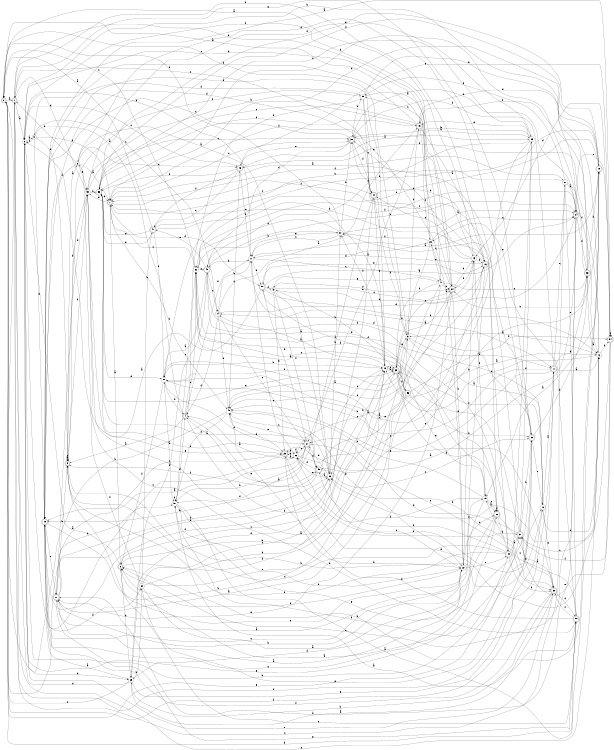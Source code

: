digraph n50_7 {
__start0 [label="" shape="none"];

rankdir=LR;
size="8,5";

s0 [style="rounded,filled", color="black", fillcolor="white" shape="doublecircle", label="0"];
s1 [style="rounded,filled", color="black", fillcolor="white" shape="doublecircle", label="1"];
s2 [style="filled", color="black", fillcolor="white" shape="circle", label="2"];
s3 [style="filled", color="black", fillcolor="white" shape="circle", label="3"];
s4 [style="rounded,filled", color="black", fillcolor="white" shape="doublecircle", label="4"];
s5 [style="rounded,filled", color="black", fillcolor="white" shape="doublecircle", label="5"];
s6 [style="filled", color="black", fillcolor="white" shape="circle", label="6"];
s7 [style="rounded,filled", color="black", fillcolor="white" shape="doublecircle", label="7"];
s8 [style="rounded,filled", color="black", fillcolor="white" shape="doublecircle", label="8"];
s9 [style="filled", color="black", fillcolor="white" shape="circle", label="9"];
s10 [style="filled", color="black", fillcolor="white" shape="circle", label="10"];
s11 [style="rounded,filled", color="black", fillcolor="white" shape="doublecircle", label="11"];
s12 [style="filled", color="black", fillcolor="white" shape="circle", label="12"];
s13 [style="filled", color="black", fillcolor="white" shape="circle", label="13"];
s14 [style="filled", color="black", fillcolor="white" shape="circle", label="14"];
s15 [style="rounded,filled", color="black", fillcolor="white" shape="doublecircle", label="15"];
s16 [style="rounded,filled", color="black", fillcolor="white" shape="doublecircle", label="16"];
s17 [style="filled", color="black", fillcolor="white" shape="circle", label="17"];
s18 [style="rounded,filled", color="black", fillcolor="white" shape="doublecircle", label="18"];
s19 [style="filled", color="black", fillcolor="white" shape="circle", label="19"];
s20 [style="rounded,filled", color="black", fillcolor="white" shape="doublecircle", label="20"];
s21 [style="rounded,filled", color="black", fillcolor="white" shape="doublecircle", label="21"];
s22 [style="filled", color="black", fillcolor="white" shape="circle", label="22"];
s23 [style="filled", color="black", fillcolor="white" shape="circle", label="23"];
s24 [style="rounded,filled", color="black", fillcolor="white" shape="doublecircle", label="24"];
s25 [style="rounded,filled", color="black", fillcolor="white" shape="doublecircle", label="25"];
s26 [style="filled", color="black", fillcolor="white" shape="circle", label="26"];
s27 [style="rounded,filled", color="black", fillcolor="white" shape="doublecircle", label="27"];
s28 [style="rounded,filled", color="black", fillcolor="white" shape="doublecircle", label="28"];
s29 [style="filled", color="black", fillcolor="white" shape="circle", label="29"];
s30 [style="rounded,filled", color="black", fillcolor="white" shape="doublecircle", label="30"];
s31 [style="rounded,filled", color="black", fillcolor="white" shape="doublecircle", label="31"];
s32 [style="rounded,filled", color="black", fillcolor="white" shape="doublecircle", label="32"];
s33 [style="rounded,filled", color="black", fillcolor="white" shape="doublecircle", label="33"];
s34 [style="rounded,filled", color="black", fillcolor="white" shape="doublecircle", label="34"];
s35 [style="rounded,filled", color="black", fillcolor="white" shape="doublecircle", label="35"];
s36 [style="filled", color="black", fillcolor="white" shape="circle", label="36"];
s37 [style="filled", color="black", fillcolor="white" shape="circle", label="37"];
s38 [style="rounded,filled", color="black", fillcolor="white" shape="doublecircle", label="38"];
s39 [style="filled", color="black", fillcolor="white" shape="circle", label="39"];
s40 [style="filled", color="black", fillcolor="white" shape="circle", label="40"];
s41 [style="filled", color="black", fillcolor="white" shape="circle", label="41"];
s42 [style="filled", color="black", fillcolor="white" shape="circle", label="42"];
s43 [style="filled", color="black", fillcolor="white" shape="circle", label="43"];
s44 [style="rounded,filled", color="black", fillcolor="white" shape="doublecircle", label="44"];
s45 [style="rounded,filled", color="black", fillcolor="white" shape="doublecircle", label="45"];
s46 [style="rounded,filled", color="black", fillcolor="white" shape="doublecircle", label="46"];
s47 [style="rounded,filled", color="black", fillcolor="white" shape="doublecircle", label="47"];
s48 [style="rounded,filled", color="black", fillcolor="white" shape="doublecircle", label="48"];
s49 [style="rounded,filled", color="black", fillcolor="white" shape="doublecircle", label="49"];
s50 [style="filled", color="black", fillcolor="white" shape="circle", label="50"];
s51 [style="filled", color="black", fillcolor="white" shape="circle", label="51"];
s52 [style="filled", color="black", fillcolor="white" shape="circle", label="52"];
s53 [style="rounded,filled", color="black", fillcolor="white" shape="doublecircle", label="53"];
s54 [style="rounded,filled", color="black", fillcolor="white" shape="doublecircle", label="54"];
s55 [style="filled", color="black", fillcolor="white" shape="circle", label="55"];
s56 [style="rounded,filled", color="black", fillcolor="white" shape="doublecircle", label="56"];
s57 [style="rounded,filled", color="black", fillcolor="white" shape="doublecircle", label="57"];
s58 [style="rounded,filled", color="black", fillcolor="white" shape="doublecircle", label="58"];
s59 [style="filled", color="black", fillcolor="white" shape="circle", label="59"];
s60 [style="filled", color="black", fillcolor="white" shape="circle", label="60"];
s61 [style="filled", color="black", fillcolor="white" shape="circle", label="61"];
s0 -> s1 [label="a"];
s0 -> s58 [label="b"];
s0 -> s52 [label="c"];
s0 -> s51 [label="d"];
s0 -> s31 [label="e"];
s0 -> s11 [label="f"];
s1 -> s2 [label="a"];
s1 -> s34 [label="b"];
s1 -> s12 [label="c"];
s1 -> s59 [label="d"];
s1 -> s32 [label="e"];
s1 -> s10 [label="f"];
s2 -> s3 [label="a"];
s2 -> s48 [label="b"];
s2 -> s46 [label="c"];
s2 -> s29 [label="d"];
s2 -> s20 [label="e"];
s2 -> s43 [label="f"];
s3 -> s4 [label="a"];
s3 -> s5 [label="b"];
s3 -> s14 [label="c"];
s3 -> s2 [label="d"];
s3 -> s28 [label="e"];
s3 -> s7 [label="f"];
s4 -> s5 [label="a"];
s4 -> s13 [label="b"];
s4 -> s52 [label="c"];
s4 -> s50 [label="d"];
s4 -> s45 [label="e"];
s4 -> s17 [label="f"];
s5 -> s6 [label="a"];
s5 -> s5 [label="b"];
s5 -> s5 [label="c"];
s5 -> s59 [label="d"];
s5 -> s58 [label="e"];
s5 -> s59 [label="f"];
s6 -> s7 [label="a"];
s6 -> s1 [label="b"];
s6 -> s46 [label="c"];
s6 -> s32 [label="d"];
s6 -> s59 [label="e"];
s6 -> s28 [label="f"];
s7 -> s8 [label="a"];
s7 -> s40 [label="b"];
s7 -> s38 [label="c"];
s7 -> s57 [label="d"];
s7 -> s59 [label="e"];
s7 -> s61 [label="f"];
s8 -> s2 [label="a"];
s8 -> s9 [label="b"];
s8 -> s13 [label="c"];
s8 -> s29 [label="d"];
s8 -> s22 [label="e"];
s8 -> s9 [label="f"];
s9 -> s10 [label="a"];
s9 -> s11 [label="b"];
s9 -> s0 [label="c"];
s9 -> s28 [label="d"];
s9 -> s50 [label="e"];
s9 -> s15 [label="f"];
s10 -> s11 [label="a"];
s10 -> s5 [label="b"];
s10 -> s35 [label="c"];
s10 -> s12 [label="d"];
s10 -> s30 [label="e"];
s10 -> s52 [label="f"];
s11 -> s12 [label="a"];
s11 -> s50 [label="b"];
s11 -> s61 [label="c"];
s11 -> s33 [label="d"];
s11 -> s40 [label="e"];
s11 -> s38 [label="f"];
s12 -> s9 [label="a"];
s12 -> s2 [label="b"];
s12 -> s13 [label="c"];
s12 -> s46 [label="d"];
s12 -> s25 [label="e"];
s12 -> s54 [label="f"];
s13 -> s14 [label="a"];
s13 -> s35 [label="b"];
s13 -> s36 [label="c"];
s13 -> s35 [label="d"];
s13 -> s7 [label="e"];
s13 -> s37 [label="f"];
s14 -> s15 [label="a"];
s14 -> s17 [label="b"];
s14 -> s27 [label="c"];
s14 -> s24 [label="d"];
s14 -> s40 [label="e"];
s14 -> s4 [label="f"];
s15 -> s16 [label="a"];
s15 -> s59 [label="b"];
s15 -> s23 [label="c"];
s15 -> s3 [label="d"];
s15 -> s27 [label="e"];
s15 -> s53 [label="f"];
s16 -> s17 [label="a"];
s16 -> s21 [label="b"];
s16 -> s38 [label="c"];
s16 -> s40 [label="d"];
s16 -> s42 [label="e"];
s16 -> s1 [label="f"];
s17 -> s18 [label="a"];
s17 -> s49 [label="b"];
s17 -> s41 [label="c"];
s17 -> s2 [label="d"];
s17 -> s57 [label="e"];
s17 -> s11 [label="f"];
s18 -> s19 [label="a"];
s18 -> s8 [label="b"];
s18 -> s52 [label="c"];
s18 -> s7 [label="d"];
s18 -> s53 [label="e"];
s18 -> s50 [label="f"];
s19 -> s20 [label="a"];
s19 -> s40 [label="b"];
s19 -> s20 [label="c"];
s19 -> s29 [label="d"];
s19 -> s13 [label="e"];
s19 -> s26 [label="f"];
s20 -> s21 [label="a"];
s20 -> s48 [label="b"];
s20 -> s28 [label="c"];
s20 -> s20 [label="d"];
s20 -> s30 [label="e"];
s20 -> s7 [label="f"];
s21 -> s22 [label="a"];
s21 -> s5 [label="b"];
s21 -> s25 [label="c"];
s21 -> s36 [label="d"];
s21 -> s58 [label="e"];
s21 -> s36 [label="f"];
s22 -> s23 [label="a"];
s22 -> s43 [label="b"];
s22 -> s36 [label="c"];
s22 -> s20 [label="d"];
s22 -> s48 [label="e"];
s22 -> s8 [label="f"];
s23 -> s0 [label="a"];
s23 -> s9 [label="b"];
s23 -> s24 [label="c"];
s23 -> s57 [label="d"];
s23 -> s41 [label="e"];
s23 -> s37 [label="f"];
s24 -> s25 [label="a"];
s24 -> s21 [label="b"];
s24 -> s8 [label="c"];
s24 -> s38 [label="d"];
s24 -> s54 [label="e"];
s24 -> s33 [label="f"];
s25 -> s26 [label="a"];
s25 -> s22 [label="b"];
s25 -> s2 [label="c"];
s25 -> s26 [label="d"];
s25 -> s10 [label="e"];
s25 -> s53 [label="f"];
s26 -> s4 [label="a"];
s26 -> s25 [label="b"];
s26 -> s27 [label="c"];
s26 -> s16 [label="d"];
s26 -> s17 [label="e"];
s26 -> s26 [label="f"];
s27 -> s28 [label="a"];
s27 -> s51 [label="b"];
s27 -> s30 [label="c"];
s27 -> s45 [label="d"];
s27 -> s40 [label="e"];
s27 -> s51 [label="f"];
s28 -> s29 [label="a"];
s28 -> s35 [label="b"];
s28 -> s22 [label="c"];
s28 -> s60 [label="d"];
s28 -> s21 [label="e"];
s28 -> s55 [label="f"];
s29 -> s30 [label="a"];
s29 -> s60 [label="b"];
s29 -> s0 [label="c"];
s29 -> s1 [label="d"];
s29 -> s11 [label="e"];
s29 -> s44 [label="f"];
s30 -> s31 [label="a"];
s30 -> s29 [label="b"];
s30 -> s19 [label="c"];
s30 -> s58 [label="d"];
s30 -> s2 [label="e"];
s30 -> s28 [label="f"];
s31 -> s7 [label="a"];
s31 -> s32 [label="b"];
s31 -> s12 [label="c"];
s31 -> s27 [label="d"];
s31 -> s35 [label="e"];
s31 -> s39 [label="f"];
s32 -> s8 [label="a"];
s32 -> s33 [label="b"];
s32 -> s37 [label="c"];
s32 -> s14 [label="d"];
s32 -> s10 [label="e"];
s32 -> s51 [label="f"];
s33 -> s12 [label="a"];
s33 -> s18 [label="b"];
s33 -> s34 [label="c"];
s33 -> s53 [label="d"];
s33 -> s15 [label="e"];
s33 -> s15 [label="f"];
s34 -> s35 [label="a"];
s34 -> s22 [label="b"];
s34 -> s55 [label="c"];
s34 -> s43 [label="d"];
s34 -> s21 [label="e"];
s34 -> s7 [label="f"];
s35 -> s12 [label="a"];
s35 -> s36 [label="b"];
s35 -> s34 [label="c"];
s35 -> s20 [label="d"];
s35 -> s9 [label="e"];
s35 -> s56 [label="f"];
s36 -> s6 [label="a"];
s36 -> s37 [label="b"];
s36 -> s40 [label="c"];
s36 -> s27 [label="d"];
s36 -> s26 [label="e"];
s36 -> s28 [label="f"];
s37 -> s24 [label="a"];
s37 -> s38 [label="b"];
s37 -> s17 [label="c"];
s37 -> s52 [label="d"];
s37 -> s17 [label="e"];
s37 -> s0 [label="f"];
s38 -> s39 [label="a"];
s38 -> s55 [label="b"];
s38 -> s28 [label="c"];
s38 -> s49 [label="d"];
s38 -> s46 [label="e"];
s38 -> s44 [label="f"];
s39 -> s40 [label="a"];
s39 -> s38 [label="b"];
s39 -> s53 [label="c"];
s39 -> s15 [label="d"];
s39 -> s45 [label="e"];
s39 -> s49 [label="f"];
s40 -> s41 [label="a"];
s40 -> s0 [label="b"];
s40 -> s46 [label="c"];
s40 -> s25 [label="d"];
s40 -> s22 [label="e"];
s40 -> s51 [label="f"];
s41 -> s26 [label="a"];
s41 -> s34 [label="b"];
s41 -> s33 [label="c"];
s41 -> s2 [label="d"];
s41 -> s42 [label="e"];
s41 -> s35 [label="f"];
s42 -> s36 [label="a"];
s42 -> s35 [label="b"];
s42 -> s43 [label="c"];
s42 -> s34 [label="d"];
s42 -> s25 [label="e"];
s42 -> s45 [label="f"];
s43 -> s0 [label="a"];
s43 -> s16 [label="b"];
s43 -> s38 [label="c"];
s43 -> s34 [label="d"];
s43 -> s44 [label="e"];
s43 -> s19 [label="f"];
s44 -> s4 [label="a"];
s44 -> s16 [label="b"];
s44 -> s1 [label="c"];
s44 -> s28 [label="d"];
s44 -> s13 [label="e"];
s44 -> s9 [label="f"];
s45 -> s36 [label="a"];
s45 -> s28 [label="b"];
s45 -> s32 [label="c"];
s45 -> s26 [label="d"];
s45 -> s34 [label="e"];
s45 -> s5 [label="f"];
s46 -> s39 [label="a"];
s46 -> s17 [label="b"];
s46 -> s47 [label="c"];
s46 -> s53 [label="d"];
s46 -> s54 [label="e"];
s46 -> s47 [label="f"];
s47 -> s0 [label="a"];
s47 -> s48 [label="b"];
s47 -> s44 [label="c"];
s47 -> s53 [label="d"];
s47 -> s53 [label="e"];
s47 -> s50 [label="f"];
s48 -> s31 [label="a"];
s48 -> s45 [label="b"];
s48 -> s5 [label="c"];
s48 -> s49 [label="d"];
s48 -> s5 [label="e"];
s48 -> s30 [label="f"];
s49 -> s50 [label="a"];
s49 -> s24 [label="b"];
s49 -> s14 [label="c"];
s49 -> s20 [label="d"];
s49 -> s47 [label="e"];
s49 -> s29 [label="f"];
s50 -> s51 [label="a"];
s50 -> s13 [label="b"];
s50 -> s18 [label="c"];
s50 -> s27 [label="d"];
s50 -> s30 [label="e"];
s50 -> s8 [label="f"];
s51 -> s18 [label="a"];
s51 -> s22 [label="b"];
s51 -> s52 [label="c"];
s51 -> s4 [label="d"];
s51 -> s39 [label="e"];
s51 -> s51 [label="f"];
s52 -> s13 [label="a"];
s52 -> s37 [label="b"];
s52 -> s7 [label="c"];
s52 -> s19 [label="d"];
s52 -> s49 [label="e"];
s52 -> s24 [label="f"];
s53 -> s45 [label="a"];
s53 -> s7 [label="b"];
s53 -> s15 [label="c"];
s53 -> s50 [label="d"];
s53 -> s35 [label="e"];
s53 -> s18 [label="f"];
s54 -> s28 [label="a"];
s54 -> s54 [label="b"];
s54 -> s36 [label="c"];
s54 -> s43 [label="d"];
s54 -> s31 [label="e"];
s54 -> s31 [label="f"];
s55 -> s34 [label="a"];
s55 -> s24 [label="b"];
s55 -> s44 [label="c"];
s55 -> s4 [label="d"];
s55 -> s13 [label="e"];
s55 -> s5 [label="f"];
s56 -> s21 [label="a"];
s56 -> s32 [label="b"];
s56 -> s52 [label="c"];
s56 -> s54 [label="d"];
s56 -> s8 [label="e"];
s56 -> s57 [label="f"];
s57 -> s2 [label="a"];
s57 -> s27 [label="b"];
s57 -> s24 [label="c"];
s57 -> s42 [label="d"];
s57 -> s16 [label="e"];
s57 -> s12 [label="f"];
s58 -> s51 [label="a"];
s58 -> s40 [label="b"];
s58 -> s30 [label="c"];
s58 -> s59 [label="d"];
s58 -> s23 [label="e"];
s58 -> s36 [label="f"];
s59 -> s31 [label="a"];
s59 -> s53 [label="b"];
s59 -> s38 [label="c"];
s59 -> s39 [label="d"];
s59 -> s25 [label="e"];
s59 -> s21 [label="f"];
s60 -> s19 [label="a"];
s60 -> s47 [label="b"];
s60 -> s13 [label="c"];
s60 -> s13 [label="d"];
s60 -> s32 [label="e"];
s60 -> s6 [label="f"];
s61 -> s24 [label="a"];
s61 -> s7 [label="b"];
s61 -> s1 [label="c"];
s61 -> s55 [label="d"];
s61 -> s58 [label="e"];
s61 -> s12 [label="f"];

}